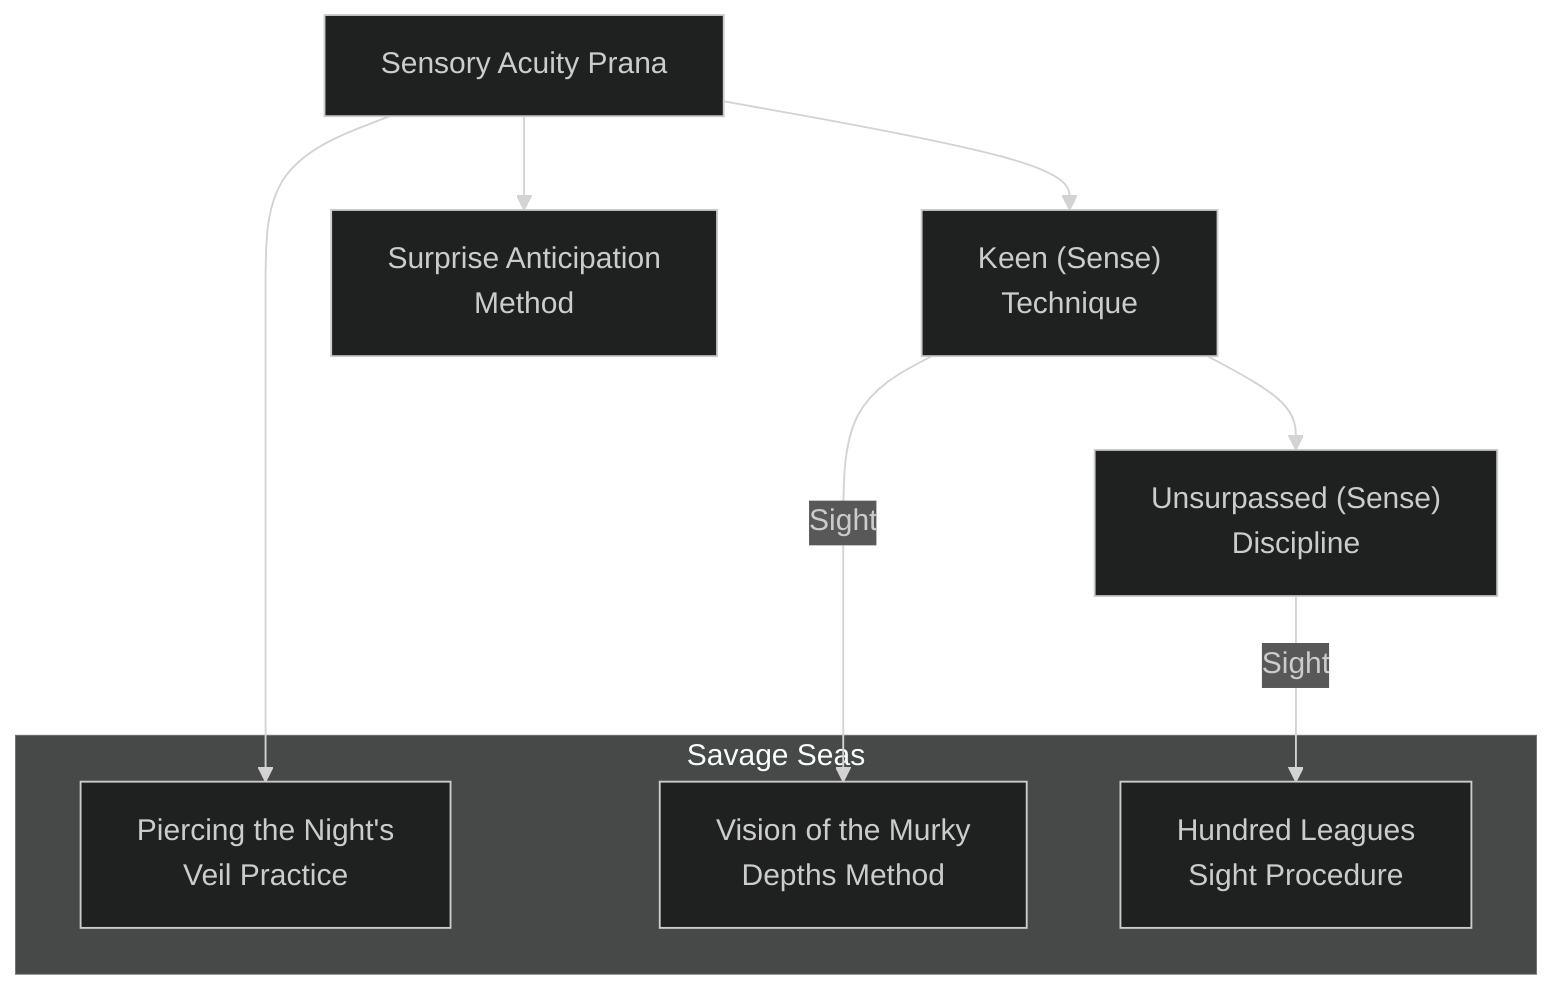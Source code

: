 ---
config:
  theme: dark
---
flowchart TD

    sensory_acuity_prana[Sensory Acuity Prana]
    click sensory_acuity_prana callback "
        Sensory Acuity Prana<br>
        <br>
        Cost: 5 motes<br>
        Duration: One scene<br>
        Type: Simple<br>
        Minimum Awareness: 2<br>
        Minimum Essence: 1<br>
        Prerequisite Charms: None<br>
        <br>
        Though the use of this Charm, the character extends
        his perception, heightening all five senses. The
        character can see farther and in less light, hear softer
        sounds and distinguish between them more easily and
        differentiate various tastes, textures and scents quite
        easily — he could be a master chef or perfumer. The
        basic mechanical effect is to increase the character's
        Awareness by a number of dice equal to his Essence,
        though there are obviously many other situations where
        these senses might come into play — it's up to the
        Storyteller to make a character's extended perceptions
        a reality by increasing the amount of information available
        to the player. Characters using this Charm are not
        any more or less vulnerable to sensory overload than
        normal mortals - the extended perceptions include
        the ability to manage the sensations more effectively.
        "

    keen_sense_technique["Keen (Sense)<br>Technique"]
    sensory_acuity_prana --> keen_sense_technique
    click keen_sense_technique callback "
        Keen (Sense) Technique<br>
        <br>
        Cost: 3 motes<br>
        Duration: One scene<br>
        Type: Simple<br>
        Minimum Awareness: 3<br>
        Minimum Essence: 2<br>
        Prerequisite Charms: Sensory Acuity Prana<br>
        <br>
        The character channels Essence into one of his senses,
        heightening his perceptions to an immense degree. When
        he purchases this Charm, the character must choose which
        sense it affects. Characters may purchase this Charm more
        than once in order to gain the ability to heighten different
        senses. However, a character may not have more than one
        sense heightened at any given time. Generally, this Charm
        does not add dice to a character's pools, but instead,
        changes what actions she can undertake at a given difficulty.
        For example, recognizing someone by her scent is
        normally difficulty 2 or 3, but a character with Keen Smell
        and Taste Technique could do it without a roll.<br>
        The effects of various Keen (Sense) Techniques are
        listed below<br>
        • Sight — The character's visual acuity is heightened
        to several times that of a normal mortal. He can pick out
        tiny details at 100 yards, quickly count masses of troops and
        so on. In fog, dusk and other poor visual conditions, he can
        see as well as a normal person in good visual conditions.<br>
        • Hearing and Touch - The character's hearing and
        sense of touch are tremendously increased. The character
        can easily judge the quality of fabric and metals with casual
        inspection, hear animals burrowing beneath the ground,
        listen in clearly on conversations through thick doors and
        perform other, similar feats.<br>
        • Smell and Taste - The character can detect poisons
        by taste and smell and recognize individuals by their scents
        (even if they are no longer present). The character may track
        by scent but is not good at it — add a + 2 bonus to all Survival
        rolls involving tracking or hunting for food.<br>
        This Charm is incompatible with Sensory Acuity
        Prana, above. The character can either extend all her
        senses or one of them.
        "

    unsurpassed_sense_discipline["Unsurpassed (Sense)<br>Discipline"]
    keen_sense_technique --> unsurpassed_sense_discipline
    click unsurpassed_sense_discipline callback "
        Unsurpassed (Sense) Discipline<br>
        <br>
        Cost: 5 motes<br>
        Duration: One scene<br>
        Type: Simple<br>
        Minimum Awareness: 5<br>
        Minimum Essence: 2<br>
        <br>
        Prerequisite Charms: Keen (Sense) Technique
        The character channels Essence to hone one of her
        senses As with Keen (Sense) Technique, above, the character
        must choose a sense to be enhanced when she
        purchases this Charm. The Charm may be purchased
        multiple times to cover multiple senses, but the character
        may not invoke Unsurpassed (Sense) Discipline and Keen
        (Sense) Technique at the same time, and only one sense
        at a time can be enhanced via the Unsurpassed (Sense)
        Discipline Charm. A character can only purchase the
        Unsurpassed (Sense) Discipline Charm for a sense for
        which she has already purchased the Keen (Sense) Technique
        Charm. Also, as with Keen (Sense) Technique, this
        Charm is incompatible with Sensory Acuity Prana.<br>
        • Sight - The character gains eyes equal to those of
        the greatest raptors. In good light, the character can see a
        field mouse a mile away, pick a face out of a crowded street
        with a casual glance and detect the tiniest details and
        imperfections without effort. In the dark or in poor visual
        conditions such as smoke, haze and mist, her senses are
        diminished, and she sees only as well as an individual using
        Keen Sight Technique does in normal conditions.<br>
        • Hearing and Touch - The character can listen in
        on a whispered conversation a mile away in still air or 100
        yards away indoors, in windy conditions or in noisy situations
        such as a bazaar or coliseum. The character can read
        by passing her fingers over a page and feeling the ink
        beneath her fingertips.<br>
        • Smell and Taste - The character can track by scent
        almost as well as a bloodhound, adding his Perception as
        automatic successes to all Survival rolls involving tracking or
        hunting for food. She can distinguish poisons at a distance by
        scent alone and can tell how much and how recently some-
        thing was poisoned with but a harmless touch of the tongue.
        She can read an individual or animal's actual mood by scent.
        "

    surprise_anticipation_method[Surprise Anticipation<br>Method]
    sensory_acuity_prana --> surprise_anticipation_method
    click surprise_anticipation_method callback "
        Surprise Anticipation Method<br>
        <br>
        Cost: 1 mote<br>
        Duration: Instant<br>
        Type: Reflexive<br>
        Minimum Awareness: 3<br>
        Minimum Essence: 2<br>
        Prerequisite Charms: Sensory Acuity Prana<br>
        <br>
        The character develops a preternatural sense for haz-
        ard. Whenever she is about to be placed in immediate
        danger, her Surprise Anticipation Method activates. There
        is no roll - the character simply becomes aware of
        immanent danger. This effect costs a mote of Essence and
        makes it almost impossible to ambush the character. Storytellers
        should keep in mind that Surprise Anticipation
        Method is an asset, not a liability. Don't use it as an excuse
        to drain the character's Essence.<br>
        Storytellers should also keep in mind that Surprise
        Anticipation Method operates by increasing the character's
        awareness, not by precognition or mind reading. It alerts
        characters to anything they would perceive as dangerous if
        they saw it and gave it a quick glance. A character with
        Surprise Anticipation Method can occasionally guess wrong
        about an individual's intentions, particularly when on
        edge. While the character will detect invisible individuals
        from subtle environmental clues, she can fall into carefully
        concealed pits, and she can be taken by surprise by the
        unexpected treachery of a trusted friend. She is not pre-
        scient so much as nearly impossible to catch flat-footed.<br>
        Characters may place other Charms in a Combo with
        Surprise Anticipation Method. When Surprise Anticipation
        Method activates, the character has the option of spending a
        point of temporary Willpower and activating the rest of the
        Charms. However, she must do this immediately upon the
        activation of Surprise Anticipation Method. Most Exalted
        Combo in defensive Charms since, while Surprise Anticipation
        Method is generally reliable, it is hardly infallible. It only takes
        one accidentally murdered loved one or terrible diplomatic
        incident to make an Exalted into a broken or hunted creature.
        "

    subgraph savage_seas[Savage Seas]
        piercing_the_nights_veil_practice[Piercing the Night's<br>Veil Practice]
        click piercing_the_nights_veil_practice callback "
            Piercing the Night's Veil Practice<br>
            <br>
            Cost: 5 motes<br>
            Duration: One scene<br>
            Type: Simple<br>
            Minimum Awareness: 3<br>
            Minimum Essence: 2<br>
            Prerequisite Charms: Sensory Acuity Prana<br>
            <br>
            This Charm allows the user to see in darkness as if she
            were in broad daylight. The Exalted needs no light source
            of any kind, so long as this Charm is in effect; whether
            down in the deepest cave or under a new moon on a cloudy
            night, she will see with normal clarity and detail. Charms
            used to increase her vision will work just like they normally
            do; if she uses the Hundred Leagues Sight Procedure
            (below) after activating this Charm, she will be able to
            flawlessly focus on a target dozens of leagues away, as if in
            daylight. As with the Sensory Acuity Prana (see Exalted,
            p. 196), the Exalted is not more or less susceptible to bright
            lights or sudden flashes. If she enters a torch-lit tent, she
            will see normally, and if suddenly startled by the flare of an
            anima banner, she will be blinded no longer than someone
            using his ordinary senses would.
            "

        vision_of_the_murky_depths_method[Vision of the Murky<br>Depths Method]
        click vision_of_the_murky_depths_method callback "
            Vision of the Murky Depths Method<br>
            <br>
            Cost: 3 motes<br>
            Duration: One scene<br>
            Type: Simple<br>
            Minimum Awareness: 4<br>
            Minimum Essence: 2<br>
            Prerequisite Charms: Keen Sight Technique<br>
            <br>
            The Exalted shifts his vision so that he can see in
            water as if in air. For the duration of the Charm, he can
            adjust his vision to see in water, in air or to see through
            them both. While shifted to see in either water or air, he
            sees normally. When looking through both (as when
            peering over the railing of a vessel to see if there is anything
            in the waters below or when looking up onto the deck of
            a ship from below the water's surface to locate a guard), he
            sees without the distortions and shifting that normally
            occurs, but his vision is halved (see &quot;Vision in the Depths,&quot;
            this page). It takes one turn to change sight over from
            water to air or from either to seeing in both.
            "

        hundred_leagues_sight_procedure[Hundred Leagues<br>Sight Procedure]
        click hundred_leagues_sight_procedure callback "
            Hundred Leagues Sight Procedure<br>
            <br>
            Cost: 5 motes<br>
            Duration: One scene<br>
            Type: Simple<br>
            Minimum Awareness: 5<br>
            Minimum Essence: 2<br>
            Prerequisite Charms: Unsurpassed Sight Discipline<br>
            <br>
            Whereas, before, the Exalted could extend his vision
            out to a mile or more using the Unsurpassed Sight Discipline,
            with this Charm, he can see further than even the
            sharpest-eyed mospid. The user of this Charm can clearly
            focus and notice details out to a range equal to his (Essence
            x 20) miles. Anything within that range can be seen just
            as if it were close to hand — even the furthest objects will
            appear as if they were no more than 100 yards or so away.
            This ability is rarely of use on land, where terrain ensures
            that the Exalted will never actually be able to see that far,
            but at sea, the information gleaned may prove vital.
            "
    end

    sensory_acuity_prana --> piercing_the_nights_veil_practice
    keen_sense_technique -->|Sight| vision_of_the_murky_depths_method
    unsurpassed_sense_discipline -->|Sight| hundred_leagues_sight_procedure